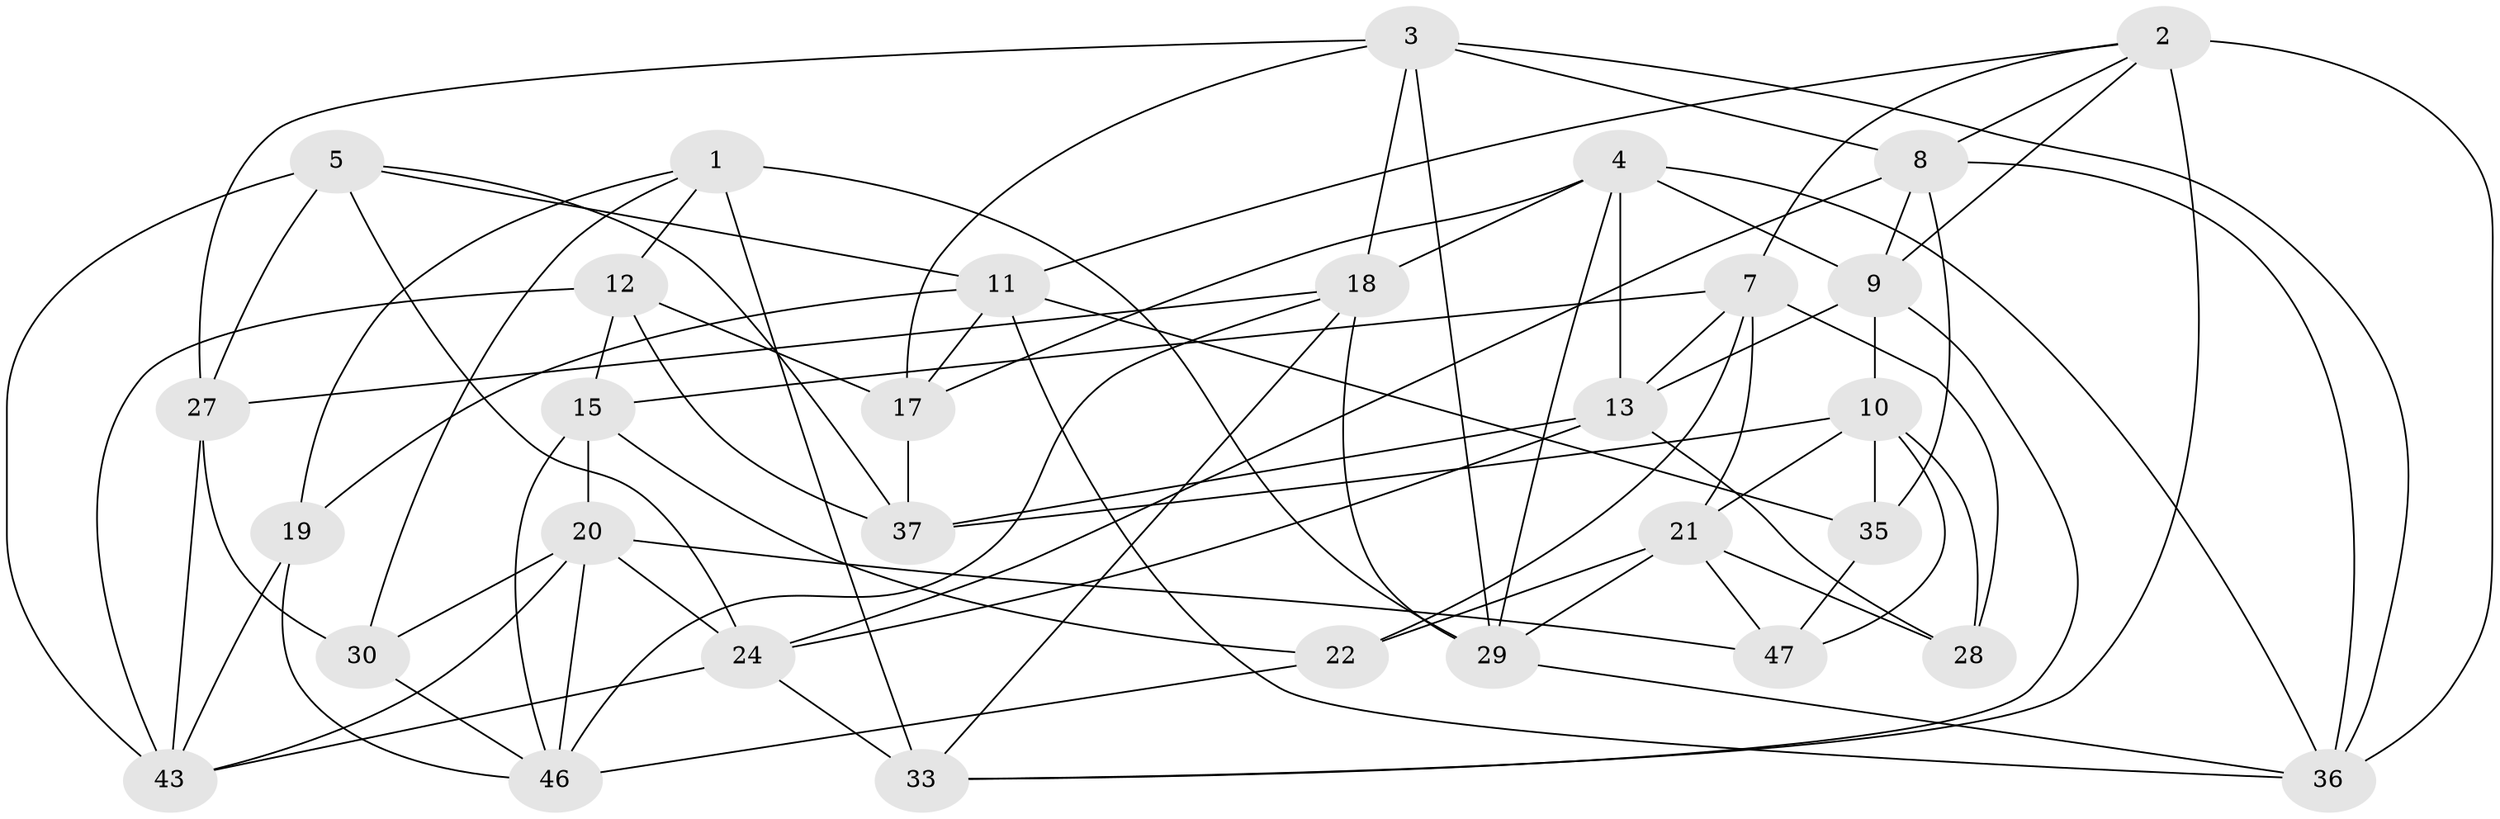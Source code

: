 // Generated by graph-tools (version 1.1) at 2025/24/03/03/25 07:24:30]
// undirected, 31 vertices, 83 edges
graph export_dot {
graph [start="1"]
  node [color=gray90,style=filled];
  1 [super="+34"];
  2 [super="+51"];
  3 [super="+38"];
  4 [super="+14"];
  5 [super="+6"];
  7 [super="+32"];
  8 [super="+26"];
  9 [super="+25"];
  10 [super="+16"];
  11 [super="+44"];
  12 [super="+41"];
  13 [super="+56"];
  15 [super="+45"];
  17 [super="+23"];
  18 [super="+50"];
  19;
  20 [super="+52"];
  21 [super="+53"];
  22;
  24 [super="+48"];
  27 [super="+31"];
  28;
  29 [super="+39"];
  30;
  33 [super="+40"];
  35;
  36 [super="+42"];
  37 [super="+49"];
  43 [super="+54"];
  46 [super="+55"];
  47;
  1 -- 29;
  1 -- 33 [weight=2];
  1 -- 19;
  1 -- 30;
  1 -- 12;
  2 -- 7;
  2 -- 8;
  2 -- 33;
  2 -- 36;
  2 -- 11;
  2 -- 9;
  3 -- 29;
  3 -- 27;
  3 -- 8;
  3 -- 18;
  3 -- 36;
  3 -- 17;
  4 -- 17;
  4 -- 29;
  4 -- 13;
  4 -- 36;
  4 -- 18;
  4 -- 9;
  5 -- 24;
  5 -- 11;
  5 -- 43;
  5 -- 27 [weight=2];
  5 -- 37;
  7 -- 21;
  7 -- 22;
  7 -- 13;
  7 -- 28;
  7 -- 15;
  8 -- 9;
  8 -- 24;
  8 -- 35;
  8 -- 36;
  9 -- 10;
  9 -- 33;
  9 -- 13;
  10 -- 47;
  10 -- 35;
  10 -- 28;
  10 -- 37;
  10 -- 21;
  11 -- 19;
  11 -- 36;
  11 -- 17;
  11 -- 35;
  12 -- 15 [weight=2];
  12 -- 43;
  12 -- 17;
  12 -- 37;
  13 -- 28;
  13 -- 24;
  13 -- 37;
  15 -- 20;
  15 -- 46;
  15 -- 22;
  17 -- 37 [weight=2];
  18 -- 46;
  18 -- 33;
  18 -- 27;
  18 -- 29;
  19 -- 46;
  19 -- 43;
  20 -- 43;
  20 -- 47;
  20 -- 24;
  20 -- 30;
  20 -- 46;
  21 -- 28;
  21 -- 22;
  21 -- 47;
  21 -- 29;
  22 -- 46;
  24 -- 33;
  24 -- 43;
  27 -- 43;
  27 -- 30;
  29 -- 36;
  30 -- 46;
  35 -- 47;
}
